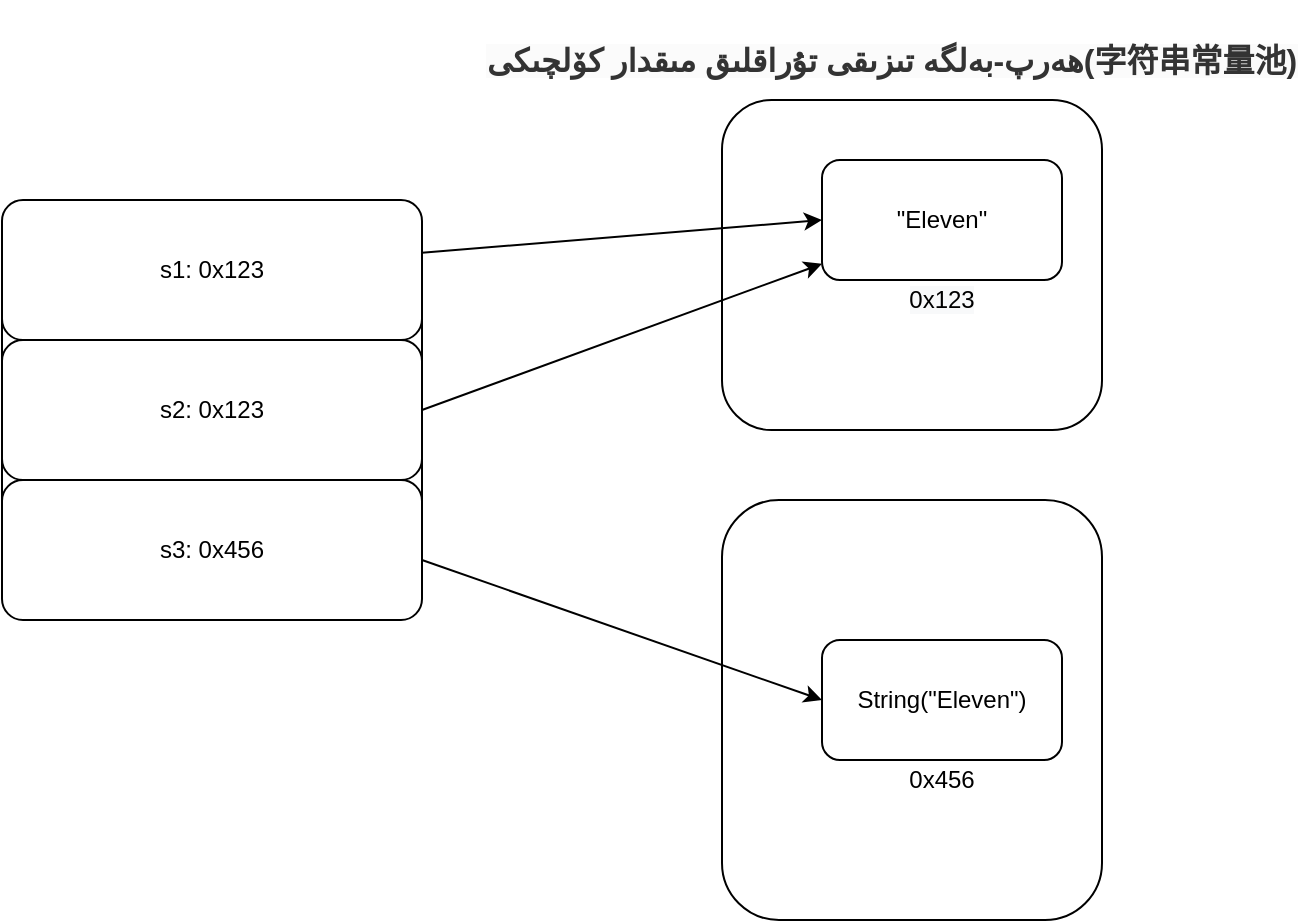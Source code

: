 <mxfile version="14.5.1" type="device"><diagram id="Uswo2_yodOece5c_z9KG" name="第 1 页"><mxGraphModel dx="1086" dy="806" grid="1" gridSize="10" guides="1" tooltips="1" connect="1" arrows="1" fold="1" page="1" pageScale="1" pageWidth="850" pageHeight="1100" math="0" shadow="0"><root><mxCell id="0"/><mxCell id="1" parent="0"/><mxCell id="RFcjCTTm2SV6EDY9yMaZ-1" value="" style="rounded=1;whiteSpace=wrap;html=1;" vertex="1" parent="1"><mxGeometry x="150" y="190" width="210" height="210" as="geometry"/></mxCell><mxCell id="RFcjCTTm2SV6EDY9yMaZ-2" value="s1: 0x123" style="rounded=1;whiteSpace=wrap;html=1;" vertex="1" parent="1"><mxGeometry x="150" y="190" width="210" height="70" as="geometry"/></mxCell><mxCell id="RFcjCTTm2SV6EDY9yMaZ-3" value="&lt;span&gt;s2: 0x123&lt;/span&gt;" style="rounded=1;whiteSpace=wrap;html=1;" vertex="1" parent="1"><mxGeometry x="150" y="260" width="210" height="70" as="geometry"/></mxCell><mxCell id="RFcjCTTm2SV6EDY9yMaZ-4" value="&lt;span&gt;s3: 0x456&lt;/span&gt;" style="rounded=1;whiteSpace=wrap;html=1;" vertex="1" parent="1"><mxGeometry x="150" y="330" width="210" height="70" as="geometry"/></mxCell><mxCell id="RFcjCTTm2SV6EDY9yMaZ-5" value="" style="rounded=1;whiteSpace=wrap;html=1;" vertex="1" parent="1"><mxGeometry x="510" y="340" width="190" height="210" as="geometry"/></mxCell><mxCell id="RFcjCTTm2SV6EDY9yMaZ-6" value="" style="rounded=1;whiteSpace=wrap;html=1;" vertex="1" parent="1"><mxGeometry x="510" y="140" width="190" height="165" as="geometry"/></mxCell><mxCell id="RFcjCTTm2SV6EDY9yMaZ-7" value="&lt;span style=&quot;color: rgb(51 , 51 , 51) ; font-family: &amp;#34;uyghur&amp;#34; , &amp;#34;noto&amp;#34; , sans-serif ; font-size: 16px ; background-color: rgb(251 , 251 , 251)&quot;&gt;&lt;b&gt;ھەرپ-بەلگە تىزىقى تۇراقلىق مىقدار كۆلچىكى(字符串常量池)&lt;/b&gt;&lt;/span&gt;" style="text;html=1;strokeColor=none;fillColor=none;align=center;verticalAlign=middle;whiteSpace=wrap;rounded=0;" vertex="1" parent="1"><mxGeometry x="390" y="90" width="410" height="60" as="geometry"/></mxCell><mxCell id="RFcjCTTm2SV6EDY9yMaZ-9" value="&quot;Eleven&quot;" style="rounded=1;whiteSpace=wrap;html=1;" vertex="1" parent="1"><mxGeometry x="560" y="170" width="120" height="60" as="geometry"/></mxCell><mxCell id="RFcjCTTm2SV6EDY9yMaZ-10" value="String(&quot;Eleven&quot;)" style="rounded=1;whiteSpace=wrap;html=1;" vertex="1" parent="1"><mxGeometry x="560" y="410" width="120" height="60" as="geometry"/></mxCell><mxCell id="RFcjCTTm2SV6EDY9yMaZ-11" value="&lt;span style=&quot;color: rgb(0 , 0 , 0) ; font-family: &amp;#34;helvetica&amp;#34; ; font-size: 12px ; font-style: normal ; font-weight: 400 ; letter-spacing: normal ; text-align: center ; text-indent: 0px ; text-transform: none ; word-spacing: 0px ; background-color: rgb(248 , 249 , 250) ; display: inline ; float: none&quot;&gt;0x123&lt;/span&gt;" style="text;html=1;strokeColor=none;fillColor=none;align=center;verticalAlign=middle;whiteSpace=wrap;rounded=0;" vertex="1" parent="1"><mxGeometry x="600" y="230" width="40" height="20" as="geometry"/></mxCell><mxCell id="RFcjCTTm2SV6EDY9yMaZ-13" value="&lt;span style=&quot;font-family: &amp;#34;helvetica&amp;#34;&quot;&gt;0x456&lt;/span&gt;" style="text;html=1;strokeColor=none;fillColor=none;align=center;verticalAlign=middle;whiteSpace=wrap;rounded=0;" vertex="1" parent="1"><mxGeometry x="600" y="470" width="40" height="20" as="geometry"/></mxCell><mxCell id="RFcjCTTm2SV6EDY9yMaZ-14" value="" style="endArrow=classic;html=1;entryX=0;entryY=0.5;entryDx=0;entryDy=0;" edge="1" parent="1" source="RFcjCTTm2SV6EDY9yMaZ-2" target="RFcjCTTm2SV6EDY9yMaZ-9"><mxGeometry width="50" height="50" relative="1" as="geometry"><mxPoint x="440" y="280" as="sourcePoint"/><mxPoint x="490" y="230" as="targetPoint"/></mxGeometry></mxCell><mxCell id="RFcjCTTm2SV6EDY9yMaZ-16" value="" style="endArrow=classic;html=1;exitX=1;exitY=0.5;exitDx=0;exitDy=0;" edge="1" parent="1" source="RFcjCTTm2SV6EDY9yMaZ-3" target="RFcjCTTm2SV6EDY9yMaZ-9"><mxGeometry width="50" height="50" relative="1" as="geometry"><mxPoint x="390" y="280" as="sourcePoint"/><mxPoint x="440" y="230" as="targetPoint"/></mxGeometry></mxCell><mxCell id="RFcjCTTm2SV6EDY9yMaZ-17" value="" style="endArrow=classic;html=1;entryX=0;entryY=0.5;entryDx=0;entryDy=0;" edge="1" parent="1" target="RFcjCTTm2SV6EDY9yMaZ-10"><mxGeometry width="50" height="50" relative="1" as="geometry"><mxPoint x="360" y="370" as="sourcePoint"/><mxPoint x="410" y="320" as="targetPoint"/></mxGeometry></mxCell></root></mxGraphModel></diagram></mxfile>